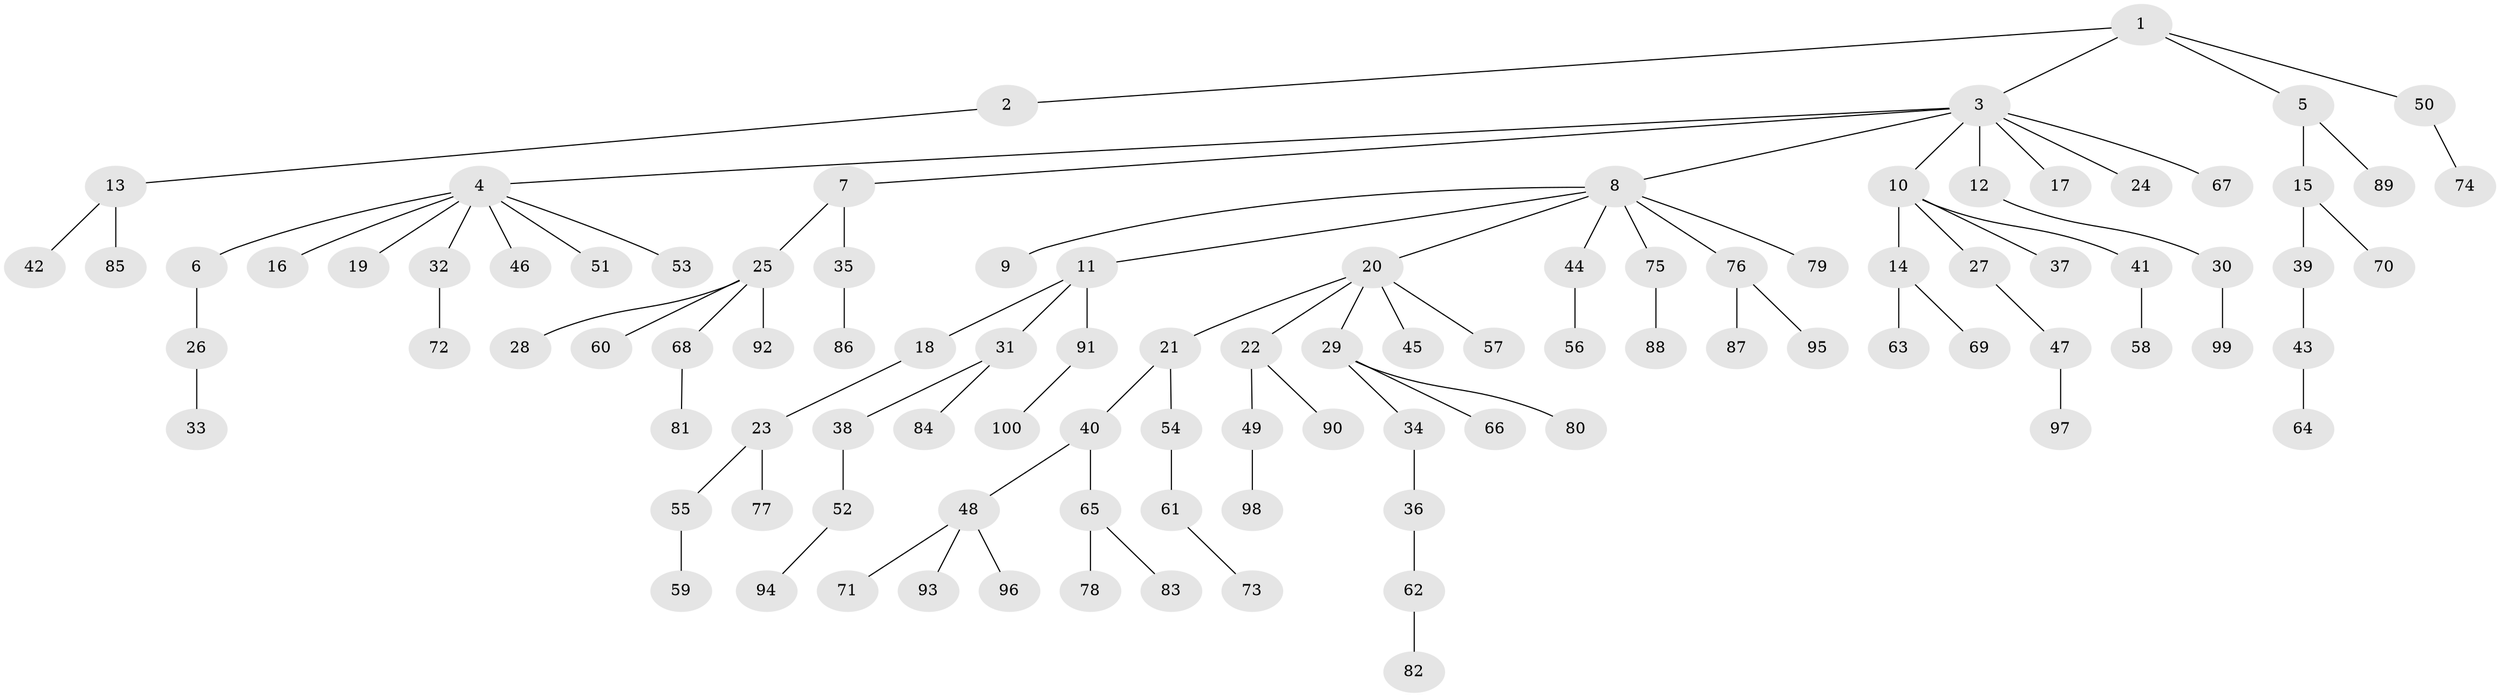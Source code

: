 // Generated by graph-tools (version 1.1) at 2025/38/02/21/25 10:38:55]
// undirected, 100 vertices, 99 edges
graph export_dot {
graph [start="1"]
  node [color=gray90,style=filled];
  1;
  2;
  3;
  4;
  5;
  6;
  7;
  8;
  9;
  10;
  11;
  12;
  13;
  14;
  15;
  16;
  17;
  18;
  19;
  20;
  21;
  22;
  23;
  24;
  25;
  26;
  27;
  28;
  29;
  30;
  31;
  32;
  33;
  34;
  35;
  36;
  37;
  38;
  39;
  40;
  41;
  42;
  43;
  44;
  45;
  46;
  47;
  48;
  49;
  50;
  51;
  52;
  53;
  54;
  55;
  56;
  57;
  58;
  59;
  60;
  61;
  62;
  63;
  64;
  65;
  66;
  67;
  68;
  69;
  70;
  71;
  72;
  73;
  74;
  75;
  76;
  77;
  78;
  79;
  80;
  81;
  82;
  83;
  84;
  85;
  86;
  87;
  88;
  89;
  90;
  91;
  92;
  93;
  94;
  95;
  96;
  97;
  98;
  99;
  100;
  1 -- 2;
  1 -- 3;
  1 -- 5;
  1 -- 50;
  2 -- 13;
  3 -- 4;
  3 -- 7;
  3 -- 8;
  3 -- 10;
  3 -- 12;
  3 -- 17;
  3 -- 24;
  3 -- 67;
  4 -- 6;
  4 -- 16;
  4 -- 19;
  4 -- 32;
  4 -- 46;
  4 -- 51;
  4 -- 53;
  5 -- 15;
  5 -- 89;
  6 -- 26;
  7 -- 25;
  7 -- 35;
  8 -- 9;
  8 -- 11;
  8 -- 20;
  8 -- 44;
  8 -- 75;
  8 -- 76;
  8 -- 79;
  10 -- 14;
  10 -- 27;
  10 -- 37;
  10 -- 41;
  11 -- 18;
  11 -- 31;
  11 -- 91;
  12 -- 30;
  13 -- 42;
  13 -- 85;
  14 -- 63;
  14 -- 69;
  15 -- 39;
  15 -- 70;
  18 -- 23;
  20 -- 21;
  20 -- 22;
  20 -- 29;
  20 -- 45;
  20 -- 57;
  21 -- 40;
  21 -- 54;
  22 -- 49;
  22 -- 90;
  23 -- 55;
  23 -- 77;
  25 -- 28;
  25 -- 60;
  25 -- 68;
  25 -- 92;
  26 -- 33;
  27 -- 47;
  29 -- 34;
  29 -- 66;
  29 -- 80;
  30 -- 99;
  31 -- 38;
  31 -- 84;
  32 -- 72;
  34 -- 36;
  35 -- 86;
  36 -- 62;
  38 -- 52;
  39 -- 43;
  40 -- 48;
  40 -- 65;
  41 -- 58;
  43 -- 64;
  44 -- 56;
  47 -- 97;
  48 -- 71;
  48 -- 93;
  48 -- 96;
  49 -- 98;
  50 -- 74;
  52 -- 94;
  54 -- 61;
  55 -- 59;
  61 -- 73;
  62 -- 82;
  65 -- 78;
  65 -- 83;
  68 -- 81;
  75 -- 88;
  76 -- 87;
  76 -- 95;
  91 -- 100;
}
